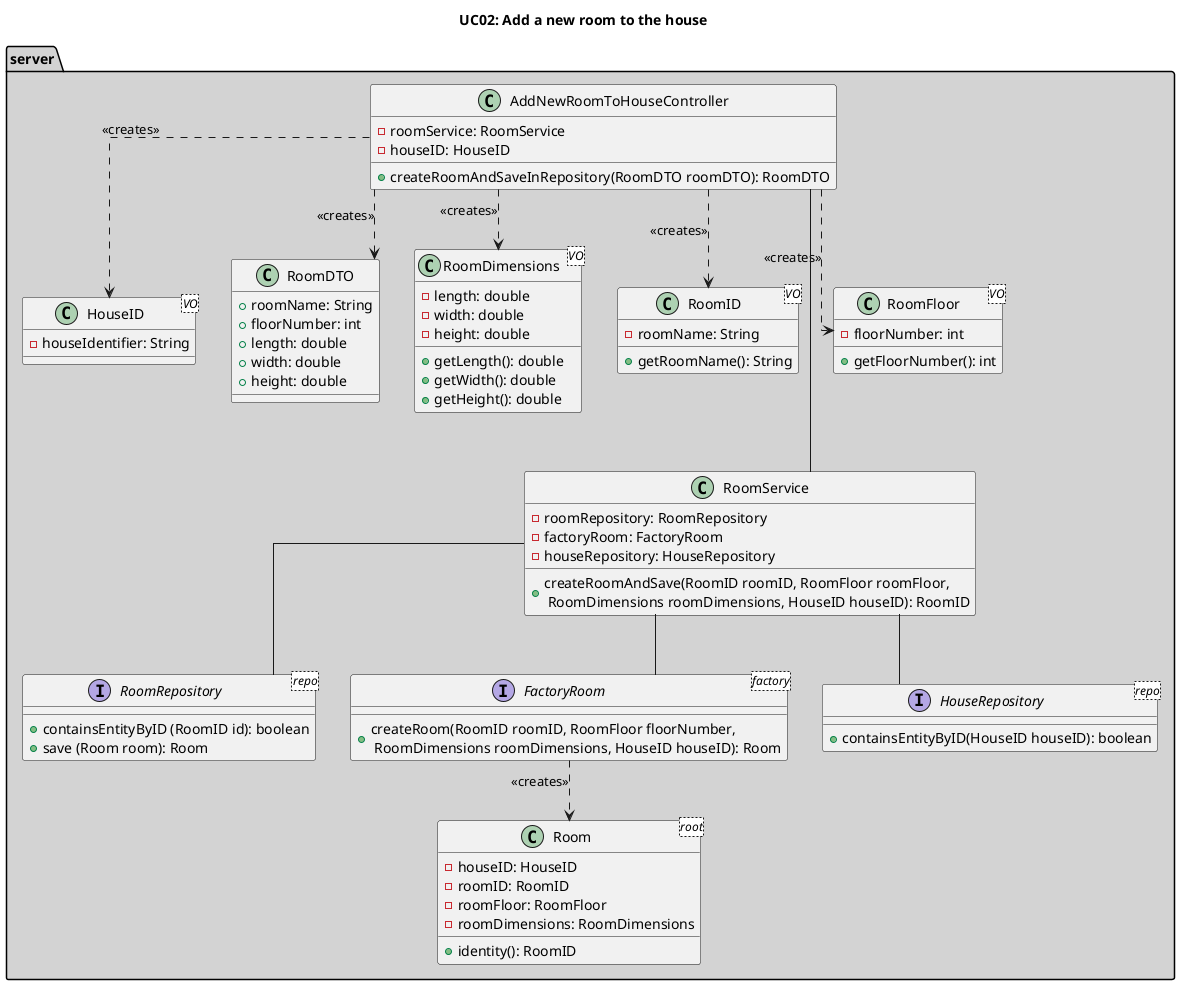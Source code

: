 @startuml
title UC02: Add a new room to the house
'https://plantuml.com/class-diagram
skinparam linetype ortho

package server #LightGray {
class AddNewRoomToHouseController {
    -roomService: RoomService
    -houseID: HouseID
    +createRoomAndSaveInRepository(RoomDTO roomDTO): RoomDTO
}

class HouseID <VO>{
    -houseIdentifier: String
}

class RoomDTO{
    +roomName: String
    +floorNumber: int
    +length: double
    +width: double
    +height: double
}

interface RoomRepository <repo>{
    +containsEntityByID (RoomID id): boolean
    +save (Room room): Room
}

class Room <root>{
    -houseID: HouseID
    -roomID: RoomID
    -roomFloor: RoomFloor
    -roomDimensions: RoomDimensions
    +identity(): RoomID
}

class RoomDimensions <VO>{
    -length: double
    -width: double
    -height: double
    +getLength(): double
    +getWidth(): double
    +getHeight(): double
}

class RoomID <VO>{
    -roomName: String
    +getRoomName(): String
}

class RoomFloor <VO>{
    -floorNumber: int
    +getFloorNumber(): int
}

class RoomService {
-roomRepository: RoomRepository
-factoryRoom: FactoryRoom
-houseRepository: HouseRepository
+createRoomAndSave(RoomID roomID, RoomFloor roomFloor, \n RoomDimensions roomDimensions, HouseID houseID): RoomID
}


interface FactoryRoom <factory>{
    +createRoom(RoomID roomID, RoomFloor floorNumber,\n RoomDimensions roomDimensions, HouseID houseID): Room
}

interface HouseRepository <repo>{
    +containsEntityByID(HouseID houseID): boolean
}

}

AddNewRoomToHouseController ..> HouseID: <<creates>>
AddNewRoomToHouseController ..> RoomID: <<creates>>
AddNewRoomToHouseController ..> RoomFloor: <<creates>>
AddNewRoomToHouseController ..> RoomDimensions: <<creates>>
AddNewRoomToHouseController ..> RoomDTO: <<creates>>
AddNewRoomToHouseController --- RoomService
RoomService -- RoomRepository
RoomService -- HouseRepository
RoomService -- FactoryRoom
FactoryRoom ..> Room: <<creates>>

@enduml